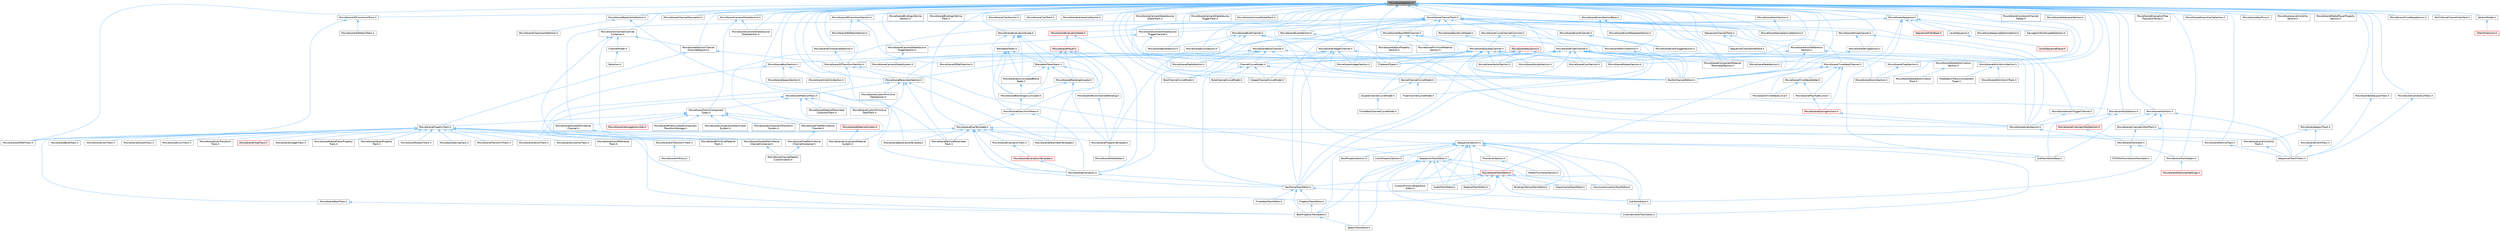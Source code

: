 digraph "MovieSceneSection.h"
{
 // INTERACTIVE_SVG=YES
 // LATEX_PDF_SIZE
  bgcolor="transparent";
  edge [fontname=Helvetica,fontsize=10,labelfontname=Helvetica,labelfontsize=10];
  node [fontname=Helvetica,fontsize=10,shape=box,height=0.2,width=0.4];
  Node1 [id="Node000001",label="MovieSceneSection.h",height=0.2,width=0.4,color="gray40", fillcolor="grey60", style="filled", fontcolor="black",tooltip=" "];
  Node1 -> Node2 [id="edge1_Node000001_Node000002",dir="back",color="steelblue1",style="solid",tooltip=" "];
  Node2 [id="Node000002",label="BezierChannelCurveModel.h",height=0.2,width=0.4,color="grey40", fillcolor="white", style="filled",URL="$d3/d63/BezierChannelCurveModel_8h.html",tooltip=" "];
  Node2 -> Node3 [id="edge2_Node000002_Node000003",dir="back",color="steelblue1",style="solid",tooltip=" "];
  Node3 [id="Node000003",label="DoubleChannelCurveModel.h",height=0.2,width=0.4,color="grey40", fillcolor="white", style="filled",URL="$d1/d5b/DoubleChannelCurveModel_8h.html",tooltip=" "];
  Node3 -> Node4 [id="edge3_Node000003_Node000004",dir="back",color="steelblue1",style="solid",tooltip=" "];
  Node4 [id="Node000004",label="TimeWarpChannelCurveModel.h",height=0.2,width=0.4,color="grey40", fillcolor="white", style="filled",URL="$d6/d46/TimeWarpChannelCurveModel_8h.html",tooltip=" "];
  Node2 -> Node5 [id="edge4_Node000002_Node000005",dir="back",color="steelblue1",style="solid",tooltip=" "];
  Node5 [id="Node000005",label="FloatChannelCurveModel.h",height=0.2,width=0.4,color="grey40", fillcolor="white", style="filled",URL="$d0/d27/FloatChannelCurveModel_8h.html",tooltip=" "];
  Node1 -> Node6 [id="edge5_Node000001_Node000006",dir="back",color="steelblue1",style="solid",tooltip=" "];
  Node6 [id="Node000006",label="BoolChannelCurveModel.h",height=0.2,width=0.4,color="grey40", fillcolor="white", style="filled",URL="$d0/d51/BoolChannelCurveModel_8h.html",tooltip=" "];
  Node1 -> Node7 [id="edge6_Node000001_Node000007",dir="back",color="steelblue1",style="solid",tooltip=" "];
  Node7 [id="Node000007",label="ChannelCurveModel.h",height=0.2,width=0.4,color="grey40", fillcolor="white", style="filled",URL="$de/dfa/ChannelCurveModel_8h.html",tooltip=" "];
  Node7 -> Node2 [id="edge7_Node000007_Node000002",dir="back",color="steelblue1",style="solid",tooltip=" "];
  Node7 -> Node6 [id="edge8_Node000007_Node000006",dir="back",color="steelblue1",style="solid",tooltip=" "];
  Node7 -> Node8 [id="edge9_Node000007_Node000008",dir="back",color="steelblue1",style="solid",tooltip=" "];
  Node8 [id="Node000008",label="ByteChannelCurveModel.h",height=0.2,width=0.4,color="grey40", fillcolor="white", style="filled",URL="$d8/d3d/ByteChannelCurveModel_8h.html",tooltip=" "];
  Node7 -> Node9 [id="edge10_Node000007_Node000009",dir="back",color="steelblue1",style="solid",tooltip=" "];
  Node9 [id="Node000009",label="IntegerChannelCurveModel.h",height=0.2,width=0.4,color="grey40", fillcolor="white", style="filled",URL="$df/d26/IntegerChannelCurveModel_8h.html",tooltip=" "];
  Node1 -> Node10 [id="edge11_Node000001_Node000010",dir="back",color="steelblue1",style="solid",tooltip=" "];
  Node10 [id="Node000010",label="IMovieSceneChannelDecoration.h",height=0.2,width=0.4,color="grey40", fillcolor="white", style="filled",URL="$db/d19/IMovieSceneChannelDecoration_8h.html",tooltip=" "];
  Node1 -> Node11 [id="edge12_Node000001_Node000011",dir="back",color="steelblue1",style="solid",tooltip=" "];
  Node11 [id="Node000011",label="ISequencerSection.h",height=0.2,width=0.4,color="grey40", fillcolor="white", style="filled",URL="$d7/d4b/ISequencerSection_8h.html",tooltip=" "];
  Node11 -> Node12 [id="edge13_Node000011_Node000012",dir="back",color="steelblue1",style="solid",tooltip=" "];
  Node12 [id="Node000012",label="AudioTrackEditor.h",height=0.2,width=0.4,color="grey40", fillcolor="white", style="filled",URL="$dd/d96/AudioTrackEditor_8h.html",tooltip=" "];
  Node11 -> Node13 [id="edge14_Node000011_Node000013",dir="back",color="steelblue1",style="solid",tooltip=" "];
  Node13 [id="Node000013",label="BindingLifetimeTrackEditor.h",height=0.2,width=0.4,color="grey40", fillcolor="white", style="filled",URL="$db/d3c/BindingLifetimeTrackEditor_8h.html",tooltip=" "];
  Node11 -> Node14 [id="edge15_Node000011_Node000014",dir="back",color="steelblue1",style="solid",tooltip=" "];
  Node14 [id="Node000014",label="BoolPropertySection.h",height=0.2,width=0.4,color="grey40", fillcolor="white", style="filled",URL="$d3/da6/BoolPropertySection_8h.html",tooltip=" "];
  Node11 -> Node15 [id="edge16_Node000011_Node000015",dir="back",color="steelblue1",style="solid",tooltip=" "];
  Node15 [id="Node000015",label="BoolPropertyTrackEditor.h",height=0.2,width=0.4,color="grey40", fillcolor="white", style="filled",URL="$db/d07/BoolPropertyTrackEditor_8h.html",tooltip=" "];
  Node15 -> Node16 [id="edge17_Node000015_Node000016",dir="back",color="steelblue1",style="solid",tooltip=" "];
  Node16 [id="Node000016",label="SpawnTrackEditor.h",height=0.2,width=0.4,color="grey40", fillcolor="white", style="filled",URL="$d5/dac/SpawnTrackEditor_8h.html",tooltip=" "];
  Node11 -> Node17 [id="edge18_Node000011_Node000017",dir="back",color="steelblue1",style="solid",tooltip=" "];
  Node17 [id="Node000017",label="ChaosCacheTrackEditor.h",height=0.2,width=0.4,color="grey40", fillcolor="white", style="filled",URL="$db/d36/ChaosCacheTrackEditor_8h.html",tooltip=" "];
  Node11 -> Node18 [id="edge19_Node000011_Node000018",dir="back",color="steelblue1",style="solid",tooltip=" "];
  Node18 [id="Node000018",label="CinematicShotTrackEditor.h",height=0.2,width=0.4,color="grey40", fillcolor="white", style="filled",URL="$d3/d0c/CinematicShotTrackEditor_8h.html",tooltip=" "];
  Node11 -> Node19 [id="edge20_Node000011_Node000019",dir="back",color="steelblue1",style="solid",tooltip=" "];
  Node19 [id="Node000019",label="ColorPropertySection.h",height=0.2,width=0.4,color="grey40", fillcolor="white", style="filled",URL="$d9/d2f/ColorPropertySection_8h.html",tooltip=" "];
  Node11 -> Node20 [id="edge21_Node000011_Node000020",dir="back",color="steelblue1",style="solid",tooltip=" "];
  Node20 [id="Node000020",label="CommonAnimationTrackEditor.h",height=0.2,width=0.4,color="grey40", fillcolor="white", style="filled",URL="$d9/d6e/CommonAnimationTrackEditor_8h.html",tooltip=" "];
  Node11 -> Node21 [id="edge22_Node000011_Node000021",dir="back",color="steelblue1",style="solid",tooltip=" "];
  Node21 [id="Node000021",label="CustomPrimitiveDataTrack\lEditor.h",height=0.2,width=0.4,color="grey40", fillcolor="white", style="filled",URL="$dc/d8f/CustomPrimitiveDataTrackEditor_8h.html",tooltip=" "];
  Node11 -> Node22 [id="edge23_Node000011_Node000022",dir="back",color="steelblue1",style="solid",tooltip=" "];
  Node22 [id="Node000022",label="ISequencerTrackEditor.h",height=0.2,width=0.4,color="grey40", fillcolor="white", style="filled",URL="$df/dca/ISequencerTrackEditor_8h.html",tooltip=" "];
  Node22 -> Node12 [id="edge24_Node000022_Node000012",dir="back",color="steelblue1",style="solid",tooltip=" "];
  Node22 -> Node15 [id="edge25_Node000022_Node000015",dir="back",color="steelblue1",style="solid",tooltip=" "];
  Node22 -> Node18 [id="edge26_Node000022_Node000018",dir="back",color="steelblue1",style="solid",tooltip=" "];
  Node22 -> Node21 [id="edge27_Node000022_Node000021",dir="back",color="steelblue1",style="solid",tooltip=" "];
  Node22 -> Node23 [id="edge28_Node000022_Node000023",dir="back",color="steelblue1",style="solid",tooltip=" "];
  Node23 [id="Node000023",label="MaterialTrackEditor.h",height=0.2,width=0.4,color="grey40", fillcolor="white", style="filled",URL="$d1/d9f/MaterialTrackEditor_8h.html",tooltip=" "];
  Node22 -> Node24 [id="edge29_Node000022_Node000024",dir="back",color="steelblue1",style="solid",tooltip=" "];
  Node24 [id="Node000024",label="MovieSceneTrackEditor.h",height=0.2,width=0.4,color="red", fillcolor="#FFF0F0", style="filled",URL="$db/d6c/MovieSceneTrackEditor_8h.html",tooltip=" "];
  Node24 -> Node12 [id="edge30_Node000024_Node000012",dir="back",color="steelblue1",style="solid",tooltip=" "];
  Node24 -> Node13 [id="edge31_Node000024_Node000013",dir="back",color="steelblue1",style="solid",tooltip=" "];
  Node24 -> Node17 [id="edge32_Node000024_Node000017",dir="back",color="steelblue1",style="solid",tooltip=" "];
  Node24 -> Node20 [id="edge33_Node000024_Node000020",dir="back",color="steelblue1",style="solid",tooltip=" "];
  Node24 -> Node21 [id="edge34_Node000024_Node000021",dir="back",color="steelblue1",style="solid",tooltip=" "];
  Node24 -> Node25 [id="edge35_Node000024_Node000025",dir="back",color="steelblue1",style="solid",tooltip=" "];
  Node25 [id="Node000025",label="KeyframeTrackEditor.h",height=0.2,width=0.4,color="grey40", fillcolor="white", style="filled",URL="$dd/d47/KeyframeTrackEditor_8h.html",tooltip=" "];
  Node25 -> Node15 [id="edge36_Node000025_Node000015",dir="back",color="steelblue1",style="solid",tooltip=" "];
  Node25 -> Node26 [id="edge37_Node000025_Node000026",dir="back",color="steelblue1",style="solid",tooltip=" "];
  Node26 [id="Node000026",label="PropertyTrackEditor.h",height=0.2,width=0.4,color="grey40", fillcolor="white", style="filled",URL="$da/d9a/PropertyTrackEditor_8h.html",tooltip=" "];
  Node26 -> Node15 [id="edge38_Node000026_Node000015",dir="back",color="steelblue1",style="solid",tooltip=" "];
  Node25 -> Node27 [id="edge39_Node000025_Node000027",dir="back",color="steelblue1",style="solid",tooltip=" "];
  Node27 [id="Node000027",label="SubTrackEditor.h",height=0.2,width=0.4,color="grey40", fillcolor="white", style="filled",URL="$d8/d5b/SubTrackEditor_8h.html",tooltip=" "];
  Node27 -> Node18 [id="edge40_Node000027_Node000018",dir="back",color="steelblue1",style="solid",tooltip=" "];
  Node25 -> Node28 [id="edge41_Node000025_Node000028",dir="back",color="steelblue1",style="solid",tooltip=" "];
  Node28 [id="Node000028",label="TimeWarpTrackEditor.h",height=0.2,width=0.4,color="grey40", fillcolor="white", style="filled",URL="$dc/d2e/TimeWarpTrackEditor_8h.html",tooltip=" "];
  Node24 -> Node23 [id="edge42_Node000024_Node000023",dir="back",color="steelblue1",style="solid",tooltip=" "];
  Node24 -> Node26 [id="edge43_Node000024_Node000026",dir="back",color="steelblue1",style="solid",tooltip=" "];
  Node24 -> Node27 [id="edge44_Node000024_Node000027",dir="back",color="steelblue1",style="solid",tooltip=" "];
  Node22 -> Node16 [id="edge45_Node000022_Node000016",dir="back",color="steelblue1",style="solid",tooltip=" "];
  Node22 -> Node27 [id="edge46_Node000022_Node000027",dir="back",color="steelblue1",style="solid",tooltip=" "];
  Node11 -> Node23 [id="edge47_Node000011_Node000023",dir="back",color="steelblue1",style="solid",tooltip=" "];
  Node11 -> Node16 [id="edge48_Node000011_Node000016",dir="back",color="steelblue1",style="solid",tooltip=" "];
  Node11 -> Node27 [id="edge49_Node000011_Node000027",dir="back",color="steelblue1",style="solid",tooltip=" "];
  Node11 -> Node46 [id="edge50_Node000011_Node000046",dir="back",color="steelblue1",style="solid",tooltip=" "];
  Node46 [id="Node000046",label="SubTrackEditorBase.h",height=0.2,width=0.4,color="grey40", fillcolor="white", style="filled",URL="$db/d33/SubTrackEditorBase_8h.html",tooltip=" "];
  Node11 -> Node47 [id="edge51_Node000011_Node000047",dir="back",color="steelblue1",style="solid",tooltip=" "];
  Node47 [id="Node000047",label="ThumbnailSection.h",height=0.2,width=0.4,color="grey40", fillcolor="white", style="filled",URL="$de/daf/ThumbnailSection_8h.html",tooltip=" "];
  Node47 -> Node48 [id="edge52_Node000047_Node000048",dir="back",color="steelblue1",style="solid",tooltip=" "];
  Node48 [id="Node000048",label="MediaThumbnailSection.h",height=0.2,width=0.4,color="grey40", fillcolor="white", style="filled",URL="$d8/dfe/MediaThumbnailSection_8h.html",tooltip=" "];
  Node1 -> Node9 [id="edge53_Node000001_Node000009",dir="back",color="steelblue1",style="solid",tooltip=" "];
  Node1 -> Node49 [id="edge54_Node000001_Node000049",dir="back",color="steelblue1",style="solid",tooltip=" "];
  Node49 [id="Node000049",label="MovieScene3DConstraintSection.h",height=0.2,width=0.4,color="grey40", fillcolor="white", style="filled",URL="$d1/d82/MovieScene3DConstraintSection_8h.html",tooltip=" "];
  Node49 -> Node50 [id="edge55_Node000049_Node000050",dir="back",color="steelblue1",style="solid",tooltip=" "];
  Node50 [id="Node000050",label="MovieScene3DAttachSection.h",height=0.2,width=0.4,color="grey40", fillcolor="white", style="filled",URL="$d4/db3/MovieScene3DAttachSection_8h.html",tooltip=" "];
  Node49 -> Node51 [id="edge56_Node000049_Node000051",dir="back",color="steelblue1",style="solid",tooltip=" "];
  Node51 [id="Node000051",label="MovieScene3DPathSection.h",height=0.2,width=0.4,color="grey40", fillcolor="white", style="filled",URL="$d6/dd4/MovieScene3DPathSection_8h.html",tooltip=" "];
  Node1 -> Node52 [id="edge57_Node000001_Node000052",dir="back",color="steelblue1",style="solid",tooltip=" "];
  Node52 [id="Node000052",label="MovieScene3DConstraintTrack.h",height=0.2,width=0.4,color="grey40", fillcolor="white", style="filled",URL="$d7/d73/MovieScene3DConstraintTrack_8h.html",tooltip=" "];
  Node52 -> Node53 [id="edge58_Node000052_Node000053",dir="back",color="steelblue1",style="solid",tooltip=" "];
  Node53 [id="Node000053",label="MovieScene3DAttachTrack.h",height=0.2,width=0.4,color="grey40", fillcolor="white", style="filled",URL="$d2/d53/MovieScene3DAttachTrack_8h.html",tooltip=" "];
  Node52 -> Node54 [id="edge59_Node000052_Node000054",dir="back",color="steelblue1",style="solid",tooltip=" "];
  Node54 [id="Node000054",label="MovieScene3DPathTrack.h",height=0.2,width=0.4,color="grey40", fillcolor="white", style="filled",URL="$d3/d57/MovieScene3DPathTrack_8h.html",tooltip=" "];
  Node1 -> Node54 [id="edge60_Node000001_Node000054",dir="back",color="steelblue1",style="solid",tooltip=" "];
  Node1 -> Node55 [id="edge61_Node000001_Node000055",dir="back",color="steelblue1",style="solid",tooltip=" "];
  Node55 [id="Node000055",label="MovieScene3DTransformSection.h",height=0.2,width=0.4,color="grey40", fillcolor="white", style="filled",URL="$de/dab/MovieScene3DTransformSection_8h.html",tooltip=" "];
  Node55 -> Node22 [id="edge62_Node000055_Node000022",dir="back",color="steelblue1",style="solid",tooltip=" "];
  Node55 -> Node56 [id="edge63_Node000055_Node000056",dir="back",color="steelblue1",style="solid",tooltip=" "];
  Node56 [id="Node000056",label="MovieScene3DTransformTrack.h",height=0.2,width=0.4,color="grey40", fillcolor="white", style="filled",URL="$d9/d06/MovieScene3DTransformTrack_8h.html",tooltip=" "];
  Node56 -> Node57 [id="edge64_Node000056_Node000057",dir="back",color="steelblue1",style="solid",tooltip=" "];
  Node57 [id="Node000057",label="MovieSceneHitProxy.h",height=0.2,width=0.4,color="grey40", fillcolor="white", style="filled",URL="$d0/d01/MovieSceneHitProxy_8h.html",tooltip=" "];
  Node55 -> Node58 [id="edge65_Node000055_Node000058",dir="back",color="steelblue1",style="solid",tooltip=" "];
  Node58 [id="Node000058",label="MovieSceneParameterSection.h",height=0.2,width=0.4,color="grey40", fillcolor="white", style="filled",URL="$de/d65/MovieSceneParameterSection_8h.html",tooltip=" "];
  Node58 -> Node59 [id="edge66_Node000058_Node000059",dir="back",color="steelblue1",style="solid",tooltip=" "];
  Node59 [id="Node000059",label="MovieSceneCustomPrimitive\lDataSection.h",height=0.2,width=0.4,color="grey40", fillcolor="white", style="filled",URL="$d2/d78/MovieSceneCustomPrimitiveDataSection_8h.html",tooltip=" "];
  Node58 -> Node60 [id="edge67_Node000058_Node000060",dir="back",color="steelblue1",style="solid",tooltip=" "];
  Node60 [id="Node000060",label="MovieSceneCustomPrimitive\lDataTrack.h",height=0.2,width=0.4,color="grey40", fillcolor="white", style="filled",URL="$db/d39/MovieSceneCustomPrimitiveDataTrack_8h.html",tooltip=" "];
  Node58 -> Node61 [id="edge68_Node000058_Node000061",dir="back",color="steelblue1",style="solid",tooltip=" "];
  Node61 [id="Node000061",label="MovieSceneMaterialTrack.h",height=0.2,width=0.4,color="grey40", fillcolor="white", style="filled",URL="$d8/d92/MovieSceneMaterialTrack_8h.html",tooltip=" "];
  Node61 -> Node62 [id="edge69_Node000061_Node000062",dir="back",color="steelblue1",style="solid",tooltip=" "];
  Node62 [id="Node000062",label="MovieSceneComponentMaterial\lSystem.h",height=0.2,width=0.4,color="grey40", fillcolor="white", style="filled",URL="$d7/d7c/MovieSceneComponentMaterialSystem_8h.html",tooltip=" "];
  Node61 -> Node60 [id="edge70_Node000061_Node000060",dir="back",color="steelblue1",style="solid",tooltip=" "];
  Node61 -> Node63 [id="edge71_Node000061_Node000063",dir="back",color="steelblue1",style="solid",tooltip=" "];
  Node63 [id="Node000063",label="MovieSceneMaterialParameter\lCollectionTrack.h",height=0.2,width=0.4,color="grey40", fillcolor="white", style="filled",URL="$d7/dc8/MovieSceneMaterialParameterCollectionTrack_8h.html",tooltip=" "];
  Node61 -> Node64 [id="edge72_Node000061_Node000064",dir="back",color="steelblue1",style="solid",tooltip=" "];
  Node64 [id="Node000064",label="MovieScenePrimitiveMaterial\lTrack.h",height=0.2,width=0.4,color="grey40", fillcolor="white", style="filled",URL="$dc/dc4/MovieScenePrimitiveMaterialTrack_8h.html",tooltip=" "];
  Node61 -> Node65 [id="edge73_Node000061_Node000065",dir="back",color="steelblue1",style="solid",tooltip=" "];
  Node65 [id="Node000065",label="MovieSceneTracksComponent\lTypes.h",height=0.2,width=0.4,color="grey40", fillcolor="white", style="filled",URL="$d5/d6a/MovieSceneTracksComponentTypes_8h.html",tooltip=" "];
  Node65 -> Node66 [id="edge74_Node000065_Node000066",dir="back",color="steelblue1",style="solid",tooltip=" "];
  Node66 [id="Node000066",label="MovieSceneComponentAttachment\lSystem.h",height=0.2,width=0.4,color="grey40", fillcolor="white", style="filled",URL="$d9/db3/MovieSceneComponentAttachmentSystem_8h.html",tooltip=" "];
  Node65 -> Node67 [id="edge75_Node000065_Node000067",dir="back",color="steelblue1",style="solid",tooltip=" "];
  Node67 [id="Node000067",label="MovieSceneComponentTransform\lSystem.h",height=0.2,width=0.4,color="grey40", fillcolor="white", style="filled",URL="$d1/d3e/MovieSceneComponentTransformSystem_8h.html",tooltip=" "];
  Node65 -> Node68 [id="edge76_Node000065_Node000068",dir="back",color="steelblue1",style="solid",tooltip=" "];
  Node68 [id="Node000068",label="MovieSceneDoublePerlinNoise\lChannel.h",height=0.2,width=0.4,color="grey40", fillcolor="white", style="filled",URL="$d9/d50/MovieSceneDoublePerlinNoiseChannel_8h.html",tooltip=" "];
  Node68 -> Node69 [id="edge77_Node000068_Node000069",dir="back",color="steelblue1",style="solid",tooltip=" "];
  Node69 [id="Node000069",label="MovieSceneDoublePerlinNoise\lChannelContainer.h",height=0.2,width=0.4,color="grey40", fillcolor="white", style="filled",URL="$de/dae/MovieSceneDoublePerlinNoiseChannelContainer_8h.html",tooltip=" "];
  Node69 -> Node70 [id="edge78_Node000069_Node000070",dir="back",color="steelblue1",style="solid",tooltip=" "];
  Node70 [id="Node000070",label="PerlinNoiseChannelDetails\lCustomization.h",height=0.2,width=0.4,color="grey40", fillcolor="white", style="filled",URL="$d6/df3/PerlinNoiseChannelDetailsCustomization_8h.html",tooltip=" "];
  Node65 -> Node71 [id="edge79_Node000065_Node000071",dir="back",color="steelblue1",style="solid",tooltip=" "];
  Node71 [id="Node000071",label="MovieSceneFloatPerlinNoise\lChannel.h",height=0.2,width=0.4,color="grey40", fillcolor="white", style="filled",URL="$d2/d9d/MovieSceneFloatPerlinNoiseChannel_8h.html",tooltip=" "];
  Node71 -> Node72 [id="edge80_Node000071_Node000072",dir="back",color="steelblue1",style="solid",tooltip=" "];
  Node72 [id="Node000072",label="MovieSceneFloatPerlinNoise\lChannelContainer.h",height=0.2,width=0.4,color="grey40", fillcolor="white", style="filled",URL="$d6/dcb/MovieSceneFloatPerlinNoiseChannelContainer_8h.html",tooltip=" "];
  Node72 -> Node70 [id="edge81_Node000072_Node000070",dir="back",color="steelblue1",style="solid",tooltip=" "];
  Node65 -> Node73 [id="edge82_Node000065_Node000073",dir="back",color="steelblue1",style="solid",tooltip=" "];
  Node73 [id="Node000073",label="MovieSceneInterrogationLinker.h",height=0.2,width=0.4,color="red", fillcolor="#FFF0F0", style="filled",URL="$d9/d6a/MovieSceneInterrogationLinker_8h.html",tooltip=" "];
  Node65 -> Node78 [id="edge83_Node000065_Node000078",dir="back",color="steelblue1",style="solid",tooltip=" "];
  Node78 [id="Node000078",label="MovieSceneMaterialSystem.h",height=0.2,width=0.4,color="red", fillcolor="#FFF0F0", style="filled",URL="$d2/d2f/MovieSceneMaterialSystem_8h.html",tooltip=" "];
  Node78 -> Node62 [id="edge84_Node000078_Node000062",dir="back",color="steelblue1",style="solid",tooltip=" "];
  Node65 -> Node80 [id="edge85_Node000065_Node000080",dir="back",color="steelblue1",style="solid",tooltip=" "];
  Node80 [id="Node000080",label="MovieScenePreAnimatedComponent\lTransformStorage.h",height=0.2,width=0.4,color="grey40", fillcolor="white", style="filled",URL="$d9/d84/MovieScenePreAnimatedComponentTransformStorage_8h.html",tooltip=" "];
  Node65 -> Node81 [id="edge86_Node000065_Node000081",dir="back",color="steelblue1",style="solid",tooltip=" "];
  Node81 [id="Node000081",label="MovieScenePropertyTrack.h",height=0.2,width=0.4,color="grey40", fillcolor="white", style="filled",URL="$da/d0c/MovieScenePropertyTrack_8h.html",tooltip=" "];
  Node81 -> Node56 [id="edge87_Node000081_Node000056",dir="back",color="steelblue1",style="solid",tooltip=" "];
  Node81 -> Node82 [id="edge88_Node000081_Node000082",dir="back",color="steelblue1",style="solid",tooltip=" "];
  Node82 [id="Node000082",label="MovieSceneActorReference\lTrack.h",height=0.2,width=0.4,color="grey40", fillcolor="white", style="filled",URL="$d9/d9b/MovieSceneActorReferenceTrack_8h.html",tooltip=" "];
  Node81 -> Node83 [id="edge89_Node000081_Node000083",dir="back",color="steelblue1",style="solid",tooltip=" "];
  Node83 [id="Node000083",label="MovieSceneBoolTrack.h",height=0.2,width=0.4,color="grey40", fillcolor="white", style="filled",URL="$d7/ddf/MovieSceneBoolTrack_8h.html",tooltip=" "];
  Node83 -> Node15 [id="edge90_Node000083_Node000015",dir="back",color="steelblue1",style="solid",tooltip=" "];
  Node81 -> Node84 [id="edge91_Node000081_Node000084",dir="back",color="steelblue1",style="solid",tooltip=" "];
  Node84 [id="Node000084",label="MovieSceneByteTrack.h",height=0.2,width=0.4,color="grey40", fillcolor="white", style="filled",URL="$dc/d79/MovieSceneByteTrack_8h.html",tooltip=" "];
  Node81 -> Node85 [id="edge92_Node000081_Node000085",dir="back",color="steelblue1",style="solid",tooltip=" "];
  Node85 [id="Node000085",label="MovieSceneColorTrack.h",height=0.2,width=0.4,color="grey40", fillcolor="white", style="filled",URL="$d8/df9/MovieSceneColorTrack_8h.html",tooltip=" "];
  Node81 -> Node86 [id="edge93_Node000081_Node000086",dir="back",color="steelblue1",style="solid",tooltip=" "];
  Node86 [id="Node000086",label="MovieSceneDoubleTrack.h",height=0.2,width=0.4,color="grey40", fillcolor="white", style="filled",URL="$de/d31/MovieSceneDoubleTrack_8h.html",tooltip=" "];
  Node81 -> Node87 [id="edge94_Node000081_Node000087",dir="back",color="steelblue1",style="solid",tooltip=" "];
  Node87 [id="Node000087",label="MovieSceneEnumTrack.h",height=0.2,width=0.4,color="grey40", fillcolor="white", style="filled",URL="$d6/d95/MovieSceneEnumTrack_8h.html",tooltip=" "];
  Node81 -> Node88 [id="edge95_Node000081_Node000088",dir="back",color="steelblue1",style="solid",tooltip=" "];
  Node88 [id="Node000088",label="MovieSceneEulerTransform\lTrack.h",height=0.2,width=0.4,color="grey40", fillcolor="white", style="filled",URL="$d7/d3a/MovieSceneEulerTransformTrack_8h.html",tooltip=" "];
  Node81 -> Node89 [id="edge96_Node000081_Node000089",dir="back",color="steelblue1",style="solid",tooltip=" "];
  Node89 [id="Node000089",label="MovieSceneFloatTrack.h",height=0.2,width=0.4,color="red", fillcolor="#FFF0F0", style="filled",URL="$dc/d88/MovieSceneFloatTrack_8h.html",tooltip=" "];
  Node81 -> Node92 [id="edge97_Node000081_Node000092",dir="back",color="steelblue1",style="solid",tooltip=" "];
  Node92 [id="Node000092",label="MovieSceneIntegerTrack.h",height=0.2,width=0.4,color="grey40", fillcolor="white", style="filled",URL="$d9/d1a/MovieSceneIntegerTrack_8h.html",tooltip=" "];
  Node81 -> Node93 [id="edge98_Node000081_Node000093",dir="back",color="steelblue1",style="solid",tooltip=" "];
  Node93 [id="Node000093",label="MovieSceneLevelVisibility\lTrack.h",height=0.2,width=0.4,color="grey40", fillcolor="white", style="filled",URL="$d8/dae/MovieSceneLevelVisibilityTrack_8h.html",tooltip=" "];
  Node93 -> Node45 [id="edge99_Node000093_Node000045",dir="back",color="steelblue1",style="solid",tooltip=" "];
  Node45 [id="Node000045",label="SequencerTrackFilters.h",height=0.2,width=0.4,color="grey40", fillcolor="white", style="filled",URL="$df/d72/SequencerTrackFilters_8h.html",tooltip=" "];
  Node81 -> Node94 [id="edge100_Node000081_Node000094",dir="back",color="steelblue1",style="solid",tooltip=" "];
  Node94 [id="Node000094",label="MovieSceneMediaPlayerProperty\lTrack.h",height=0.2,width=0.4,color="grey40", fillcolor="white", style="filled",URL="$d4/da1/MovieSceneMediaPlayerPropertyTrack_8h.html",tooltip=" "];
  Node81 -> Node95 [id="edge101_Node000081_Node000095",dir="back",color="steelblue1",style="solid",tooltip=" "];
  Node95 [id="Node000095",label="MovieSceneObjectProperty\lTrack.h",height=0.2,width=0.4,color="grey40", fillcolor="white", style="filled",URL="$dc/da9/MovieSceneObjectPropertyTrack_8h.html",tooltip=" "];
  Node81 -> Node64 [id="edge102_Node000081_Node000064",dir="back",color="steelblue1",style="solid",tooltip=" "];
  Node81 -> Node96 [id="edge103_Node000081_Node000096",dir="back",color="steelblue1",style="solid",tooltip=" "];
  Node96 [id="Node000096",label="MovieSceneRotatorTrack.h",height=0.2,width=0.4,color="grey40", fillcolor="white", style="filled",URL="$d3/d8f/MovieSceneRotatorTrack_8h.html",tooltip=" "];
  Node81 -> Node97 [id="edge104_Node000081_Node000097",dir="back",color="steelblue1",style="solid",tooltip=" "];
  Node97 [id="Node000097",label="MovieSceneStringTrack.h",height=0.2,width=0.4,color="grey40", fillcolor="white", style="filled",URL="$dd/d54/MovieSceneStringTrack_8h.html",tooltip=" "];
  Node81 -> Node98 [id="edge105_Node000081_Node000098",dir="back",color="steelblue1",style="solid",tooltip=" "];
  Node98 [id="Node000098",label="MovieSceneTransformTrack.h",height=0.2,width=0.4,color="grey40", fillcolor="white", style="filled",URL="$df/d57/MovieSceneTransformTrack_8h.html",tooltip=" "];
  Node81 -> Node99 [id="edge106_Node000081_Node000099",dir="back",color="steelblue1",style="solid",tooltip=" "];
  Node99 [id="Node000099",label="MovieSceneVectorTrack.h",height=0.2,width=0.4,color="grey40", fillcolor="white", style="filled",URL="$d8/d5e/MovieSceneVectorTrack_8h.html",tooltip=" "];
  Node81 -> Node100 [id="edge107_Node000081_Node000100",dir="back",color="steelblue1",style="solid",tooltip=" "];
  Node100 [id="Node000100",label="MovieSceneVisibilityTrack.h",height=0.2,width=0.4,color="grey40", fillcolor="white", style="filled",URL="$dd/d5e/MovieSceneVisibilityTrack_8h.html",tooltip=" "];
  Node81 -> Node26 [id="edge108_Node000081_Node000026",dir="back",color="steelblue1",style="solid",tooltip=" "];
  Node58 -> Node101 [id="edge109_Node000058_Node000101",dir="back",color="steelblue1",style="solid",tooltip=" "];
  Node101 [id="Node000101",label="MovieSceneParameterTemplate.h",height=0.2,width=0.4,color="grey40", fillcolor="white", style="filled",URL="$d9/df3/MovieSceneParameterTemplate_8h.html",tooltip=" "];
  Node58 -> Node102 [id="edge110_Node000058_Node000102",dir="back",color="steelblue1",style="solid",tooltip=" "];
  Node102 [id="Node000102",label="MovieSceneParticleParameter\lTrack.h",height=0.2,width=0.4,color="grey40", fillcolor="white", style="filled",URL="$d2/d09/MovieSceneParticleParameterTrack_8h.html",tooltip=" "];
  Node1 -> Node103 [id="edge111_Node000001_Node000103",dir="back",color="steelblue1",style="solid",tooltip=" "];
  Node103 [id="Node000103",label="MovieSceneActorReference\lSection.h",height=0.2,width=0.4,color="grey40", fillcolor="white", style="filled",URL="$de/d12/MovieSceneActorReferenceSection_8h.html",tooltip=" "];
  Node103 -> Node104 [id="edge112_Node000103_Node000104",dir="back",color="steelblue1",style="solid",tooltip=" "];
  Node104 [id="Node000104",label="BuiltInChannelEditors.h",height=0.2,width=0.4,color="grey40", fillcolor="white", style="filled",URL="$df/daf/BuiltInChannelEditors_8h.html",tooltip=" "];
  Node103 -> Node105 [id="edge113_Node000103_Node000105",dir="back",color="steelblue1",style="solid",tooltip=" "];
  Node105 [id="Node000105",label="ClipboardTypes.h",height=0.2,width=0.4,color="grey40", fillcolor="white", style="filled",URL="$d2/dc6/ClipboardTypes_8h.html",tooltip=" "];
  Node103 -> Node106 [id="edge114_Node000103_Node000106",dir="back",color="steelblue1",style="solid",tooltip=" "];
  Node106 [id="Node000106",label="MovieSceneAudioSection.h",height=0.2,width=0.4,color="grey40", fillcolor="white", style="filled",URL="$da/d5f/MovieSceneAudioSection_8h.html",tooltip=" "];
  Node106 -> Node107 [id="edge115_Node000106_Node000107",dir="back",color="steelblue1",style="solid",tooltip=" "];
  Node107 [id="Node000107",label="MovieSceneTranslator.h",height=0.2,width=0.4,color="grey40", fillcolor="white", style="filled",URL="$d2/d49/MovieSceneTranslator_8h.html",tooltip=" "];
  Node107 -> Node108 [id="edge116_Node000107_Node000108",dir="back",color="steelblue1",style="solid",tooltip=" "];
  Node108 [id="Node000108",label="FCPXMLMovieSceneTranslator.h",height=0.2,width=0.4,color="grey40", fillcolor="white", style="filled",URL="$d2/d93/FCPXMLMovieSceneTranslator_8h.html",tooltip=" "];
  Node107 -> Node109 [id="edge117_Node000107_Node000109",dir="back",color="steelblue1",style="solid",tooltip=" "];
  Node109 [id="Node000109",label="MovieSceneToolHelpers.h",height=0.2,width=0.4,color="grey40", fillcolor="white", style="filled",URL="$d4/d0e/MovieSceneToolHelpers_8h.html",tooltip=" "];
  Node109 -> Node110 [id="edge118_Node000109_Node000110",dir="back",color="steelblue1",style="solid",tooltip=" "];
  Node110 [id="Node000110",label="MovieSceneToolsUserSettings.h",height=0.2,width=0.4,color="red", fillcolor="#FFF0F0", style="filled",URL="$d5/dab/MovieSceneToolsUserSettings_8h.html",tooltip=" "];
  Node1 -> Node106 [id="edge119_Node000001_Node000106",dir="back",color="steelblue1",style="solid",tooltip=" "];
  Node1 -> Node112 [id="edge120_Node000001_Node000112",dir="back",color="steelblue1",style="solid",tooltip=" "];
  Node112 [id="Node000112",label="MovieSceneBaseCacheSection.h",height=0.2,width=0.4,color="grey40", fillcolor="white", style="filled",URL="$de/d40/MovieSceneBaseCacheSection_8h.html",tooltip=" "];
  Node112 -> Node113 [id="edge121_Node000112_Node000113",dir="back",color="steelblue1",style="solid",tooltip=" "];
  Node113 [id="Node000113",label="MovieSceneBaseCacheTemplate.h",height=0.2,width=0.4,color="grey40", fillcolor="white", style="filled",URL="$da/d0b/MovieSceneBaseCacheTemplate_8h.html",tooltip=" "];
  Node112 -> Node114 [id="edge122_Node000112_Node000114",dir="back",color="steelblue1",style="solid",tooltip=" "];
  Node114 [id="Node000114",label="MovieSceneChaosCacheSection.h",height=0.2,width=0.4,color="grey40", fillcolor="white", style="filled",URL="$dd/d75/MovieSceneChaosCacheSection_8h.html",tooltip=" "];
  Node1 -> Node115 [id="edge123_Node000001_Node000115",dir="back",color="steelblue1",style="solid",tooltip=" "];
  Node115 [id="Node000115",label="MovieSceneBindingLifetime\lSection.h",height=0.2,width=0.4,color="grey40", fillcolor="white", style="filled",URL="$da/d3d/MovieSceneBindingLifetimeSection_8h.html",tooltip=" "];
  Node1 -> Node116 [id="edge124_Node000001_Node000116",dir="back",color="steelblue1",style="solid",tooltip=" "];
  Node116 [id="Node000116",label="MovieSceneBindingLifetime\lTrack.h",height=0.2,width=0.4,color="grey40", fillcolor="white", style="filled",URL="$d8/d77/MovieSceneBindingLifetimeTrack_8h.html",tooltip=" "];
  Node1 -> Node117 [id="edge125_Node000001_Node000117",dir="back",color="steelblue1",style="solid",tooltip=" "];
  Node117 [id="Node000117",label="MovieSceneBoolSection.h",height=0.2,width=0.4,color="grey40", fillcolor="white", style="filled",URL="$dd/d49/MovieSceneBoolSection_8h.html",tooltip=" "];
  Node117 -> Node15 [id="edge126_Node000117_Node000015",dir="back",color="steelblue1",style="solid",tooltip=" "];
  Node117 -> Node118 [id="edge127_Node000117_Node000118",dir="back",color="steelblue1",style="solid",tooltip=" "];
  Node118 [id="Node000118",label="MovieSceneSpawnSection.h",height=0.2,width=0.4,color="grey40", fillcolor="white", style="filled",URL="$df/d38/MovieSceneSpawnSection_8h.html",tooltip=" "];
  Node117 -> Node119 [id="edge128_Node000117_Node000119",dir="back",color="steelblue1",style="solid",tooltip=" "];
  Node119 [id="Node000119",label="MovieSceneVisibilitySection.h",height=0.2,width=0.4,color="grey40", fillcolor="white", style="filled",URL="$d2/dfe/MovieSceneVisibilitySection_8h.html",tooltip=" "];
  Node1 -> Node120 [id="edge129_Node000001_Node000120",dir="back",color="steelblue1",style="solid",tooltip=" "];
  Node120 [id="Node000120",label="MovieSceneByteSection.h",height=0.2,width=0.4,color="grey40", fillcolor="white", style="filled",URL="$da/dd4/MovieSceneByteSection_8h.html",tooltip=" "];
  Node1 -> Node121 [id="edge130_Node000001_Node000121",dir="back",color="steelblue1",style="solid",tooltip=" "];
  Node121 [id="Node000121",label="MovieSceneCVarSection.h",height=0.2,width=0.4,color="grey40", fillcolor="white", style="filled",URL="$da/de6/MovieSceneCVarSection_8h.html",tooltip=" "];
  Node1 -> Node122 [id="edge131_Node000001_Node000122",dir="back",color="steelblue1",style="solid",tooltip=" "];
  Node122 [id="Node000122",label="MovieSceneCVarTrack.h",height=0.2,width=0.4,color="grey40", fillcolor="white", style="filled",URL="$d7/ddc/MovieSceneCVarTrack_8h.html",tooltip=" "];
  Node1 -> Node123 [id="edge132_Node000001_Node000123",dir="back",color="steelblue1",style="solid",tooltip=" "];
  Node123 [id="Node000123",label="MovieSceneCameraCutSection.h",height=0.2,width=0.4,color="grey40", fillcolor="white", style="filled",URL="$d8/d5f/MovieSceneCameraCutSection_8h.html",tooltip=" "];
  Node1 -> Node124 [id="edge133_Node000001_Node000124",dir="back",color="steelblue1",style="solid",tooltip=" "];
  Node124 [id="Node000124",label="MovieSceneCameraCutTrack.h",height=0.2,width=0.4,color="grey40", fillcolor="white", style="filled",URL="$d8/dbd/MovieSceneCameraCutTrack_8h.html",tooltip=" "];
  Node124 -> Node45 [id="edge134_Node000124_Node000045",dir="back",color="steelblue1",style="solid",tooltip=" "];
  Node1 -> Node125 [id="edge135_Node000001_Node000125",dir="back",color="steelblue1",style="solid",tooltip=" "];
  Node125 [id="Node000125",label="MovieSceneCameraShakeSection.h",height=0.2,width=0.4,color="grey40", fillcolor="white", style="filled",URL="$df/d10/MovieSceneCameraShakeSection_8h.html",tooltip=" "];
  Node125 -> Node126 [id="edge136_Node000125_Node000126",dir="back",color="steelblue1",style="solid",tooltip=" "];
  Node126 [id="Node000126",label="MovieSceneCameraShakeSource\lShakeSection.h",height=0.2,width=0.4,color="grey40", fillcolor="white", style="filled",URL="$d1/d24/MovieSceneCameraShakeSourceShakeSection_8h.html",tooltip=" "];
  Node125 -> Node65 [id="edge137_Node000125_Node000065",dir="back",color="steelblue1",style="solid",tooltip=" "];
  Node1 -> Node126 [id="edge138_Node000001_Node000126",dir="back",color="steelblue1",style="solid",tooltip=" "];
  Node1 -> Node127 [id="edge139_Node000001_Node000127",dir="back",color="steelblue1",style="solid",tooltip=" "];
  Node127 [id="Node000127",label="MovieSceneCameraShakeSource\lShakeTrack.h",height=0.2,width=0.4,color="grey40", fillcolor="white", style="filled",URL="$da/d54/MovieSceneCameraShakeSourceShakeTrack_8h.html",tooltip=" "];
  Node1 -> Node128 [id="edge140_Node000001_Node000128",dir="back",color="steelblue1",style="solid",tooltip=" "];
  Node128 [id="Node000128",label="MovieSceneCameraShakeSource\lTriggerSection.h",height=0.2,width=0.4,color="grey40", fillcolor="white", style="filled",URL="$d3/d5f/MovieSceneCameraShakeSourceTriggerSection_8h.html",tooltip=" "];
  Node128 -> Node129 [id="edge141_Node000128_Node000129",dir="back",color="steelblue1",style="solid",tooltip=" "];
  Node129 [id="Node000129",label="MovieSceneCameraShakeSystem.h",height=0.2,width=0.4,color="grey40", fillcolor="white", style="filled",URL="$d2/dcc/MovieSceneCameraShakeSystem_8h.html",tooltip=" "];
  Node1 -> Node130 [id="edge142_Node000001_Node000130",dir="back",color="steelblue1",style="solid",tooltip=" "];
  Node130 [id="Node000130",label="MovieSceneCameraShakeSource\lTriggerTrack.h",height=0.2,width=0.4,color="grey40", fillcolor="white", style="filled",URL="$d6/d3d/MovieSceneCameraShakeSourceTriggerTrack_8h.html",tooltip=" "];
  Node1 -> Node131 [id="edge143_Node000001_Node000131",dir="back",color="steelblue1",style="solid",tooltip=" "];
  Node131 [id="Node000131",label="MovieSceneCameraShakeTrack.h",height=0.2,width=0.4,color="grey40", fillcolor="white", style="filled",URL="$d8/d91/MovieSceneCameraShakeTrack_8h.html",tooltip=" "];
  Node1 -> Node132 [id="edge144_Node000001_Node000132",dir="back",color="steelblue1",style="solid",tooltip=" "];
  Node132 [id="Node000132",label="MovieSceneChannelOverride\lContainer.h",height=0.2,width=0.4,color="grey40", fillcolor="white", style="filled",URL="$d1/dd2/MovieSceneChannelOverrideContainer_8h.html",tooltip=" "];
  Node132 -> Node133 [id="edge145_Node000132_Node000133",dir="back",color="steelblue1",style="solid",tooltip=" "];
  Node133 [id="Node000133",label="ChannelModel.h",height=0.2,width=0.4,color="grey40", fillcolor="white", style="filled",URL="$de/d30/ChannelModel_8h.html",tooltip=" "];
  Node133 -> Node134 [id="edge146_Node000133_Node000134",dir="back",color="steelblue1",style="solid",tooltip=" "];
  Node134 [id="Node000134",label="Selection.h",height=0.2,width=0.4,color="grey40", fillcolor="white", style="filled",URL="$dd/dc2/Editor_2Sequencer_2Public_2MVVM_2Selection_2Selection_8h.html",tooltip=" "];
  Node132 -> Node69 [id="edge147_Node000132_Node000069",dir="back",color="steelblue1",style="solid",tooltip=" "];
  Node132 -> Node72 [id="edge148_Node000132_Node000072",dir="back",color="steelblue1",style="solid",tooltip=" "];
  Node132 -> Node135 [id="edge149_Node000132_Node000135",dir="back",color="steelblue1",style="solid",tooltip=" "];
  Node135 [id="Node000135",label="MovieSceneSectionChannel\lOverrideRegistry.h",height=0.2,width=0.4,color="grey40", fillcolor="white", style="filled",URL="$d0/d33/MovieSceneSectionChannelOverrideRegistry_8h.html",tooltip=" "];
  Node135 -> Node55 [id="edge150_Node000135_Node000055",dir="back",color="steelblue1",style="solid",tooltip=" "];
  Node135 -> Node81 [id="edge151_Node000135_Node000081",dir="back",color="steelblue1",style="solid",tooltip=" "];
  Node1 -> Node136 [id="edge152_Node000001_Node000136",dir="back",color="steelblue1",style="solid",tooltip=" "];
  Node136 [id="Node000136",label="MovieSceneChannelTraits.h",height=0.2,width=0.4,color="grey40", fillcolor="white", style="filled",URL="$df/dae/MovieSceneChannelTraits_8h.html",tooltip=" "];
  Node136 -> Node25 [id="edge153_Node000136_Node000025",dir="back",color="steelblue1",style="solid",tooltip=" "];
  Node136 -> Node103 [id="edge154_Node000136_Node000103",dir="back",color="steelblue1",style="solid",tooltip=" "];
  Node136 -> Node137 [id="edge155_Node000136_Node000137",dir="back",color="steelblue1",style="solid",tooltip=" "];
  Node137 [id="Node000137",label="MovieSceneAudioTriggerChannel.h",height=0.2,width=0.4,color="grey40", fillcolor="white", style="filled",URL="$db/d7a/MovieSceneAudioTriggerChannel_8h.html",tooltip=" "];
  Node137 -> Node106 [id="edge156_Node000137_Node000106",dir="back",color="steelblue1",style="solid",tooltip=" "];
  Node136 -> Node138 [id="edge157_Node000136_Node000138",dir="back",color="steelblue1",style="solid",tooltip=" "];
  Node138 [id="Node000138",label="MovieSceneBoolChannel.h",height=0.2,width=0.4,color="grey40", fillcolor="white", style="filled",URL="$d9/d66/MovieSceneBoolChannel_8h.html",tooltip=" "];
  Node138 -> Node6 [id="edge158_Node000138_Node000006",dir="back",color="steelblue1",style="solid",tooltip=" "];
  Node138 -> Node104 [id="edge159_Node000138_Node000104",dir="back",color="steelblue1",style="solid",tooltip=" "];
  Node138 -> Node7 [id="edge160_Node000138_Node000007",dir="back",color="steelblue1",style="solid",tooltip=" "];
  Node138 -> Node25 [id="edge161_Node000138_Node000025",dir="back",color="steelblue1",style="solid",tooltip=" "];
  Node138 -> Node106 [id="edge162_Node000138_Node000106",dir="back",color="steelblue1",style="solid",tooltip=" "];
  Node138 -> Node117 [id="edge163_Node000138_Node000117",dir="back",color="steelblue1",style="solid",tooltip=" "];
  Node138 -> Node139 [id="edge164_Node000138_Node000139",dir="back",color="steelblue1",style="solid",tooltip=" "];
  Node139 [id="Node000139",label="MovieSceneMediaSection.h",height=0.2,width=0.4,color="grey40", fillcolor="white", style="filled",URL="$d2/df2/MovieSceneMediaSection_8h.html",tooltip=" "];
  Node138 -> Node58 [id="edge165_Node000138_Node000058",dir="back",color="steelblue1",style="solid",tooltip=" "];
  Node136 -> Node140 [id="edge166_Node000136_Node000140",dir="back",color="steelblue1",style="solid",tooltip=" "];
  Node140 [id="Node000140",label="MovieSceneByteChannel.h",height=0.2,width=0.4,color="grey40", fillcolor="white", style="filled",URL="$d2/dda/MovieSceneByteChannel_8h.html",tooltip=" "];
  Node140 -> Node104 [id="edge167_Node000140_Node000104",dir="back",color="steelblue1",style="solid",tooltip=" "];
  Node140 -> Node8 [id="edge168_Node000140_Node000008",dir="back",color="steelblue1",style="solid",tooltip=" "];
  Node140 -> Node120 [id="edge169_Node000140_Node000120",dir="back",color="steelblue1",style="solid",tooltip=" "];
  Node140 -> Node141 [id="edge170_Node000140_Node000141",dir="back",color="steelblue1",style="solid",tooltip=" "];
  Node141 [id="Node000141",label="MovieSceneEnumSection.h",height=0.2,width=0.4,color="grey40", fillcolor="white", style="filled",URL="$d7/d84/MovieSceneEnumSection_8h.html",tooltip=" "];
  Node140 -> Node142 [id="edge171_Node000140_Node000142",dir="back",color="steelblue1",style="solid",tooltip=" "];
  Node142 [id="Node000142",label="MovieSceneParticleSection.h",height=0.2,width=0.4,color="grey40", fillcolor="white", style="filled",URL="$d4/ddc/MovieSceneParticleSection_8h.html",tooltip=" "];
  Node142 -> Node104 [id="edge172_Node000142_Node000104",dir="back",color="steelblue1",style="solid",tooltip=" "];
  Node136 -> Node143 [id="edge173_Node000136_Node000143",dir="back",color="steelblue1",style="solid",tooltip=" "];
  Node143 [id="Node000143",label="MovieSceneCameraShakeSource\lTriggerChannel.h",height=0.2,width=0.4,color="grey40", fillcolor="white", style="filled",URL="$d2/d32/MovieSceneCameraShakeSourceTriggerChannel_8h.html",tooltip=" "];
  Node143 -> Node105 [id="edge174_Node000143_Node000105",dir="back",color="steelblue1",style="solid",tooltip=" "];
  Node143 -> Node128 [id="edge175_Node000143_Node000128",dir="back",color="steelblue1",style="solid",tooltip=" "];
  Node136 -> Node144 [id="edge176_Node000136_Node000144",dir="back",color="steelblue1",style="solid",tooltip=" "];
  Node144 [id="Node000144",label="MovieSceneCurveChannelCommon.h",height=0.2,width=0.4,color="grey40", fillcolor="white", style="filled",URL="$d2/db2/MovieSceneCurveChannelCommon_8h.html",tooltip=" "];
  Node144 -> Node145 [id="edge177_Node000144_Node000145",dir="back",color="steelblue1",style="solid",tooltip=" "];
  Node145 [id="Node000145",label="MovieSceneDoubleChannel.h",height=0.2,width=0.4,color="grey40", fillcolor="white", style="filled",URL="$d3/d7d/MovieSceneDoubleChannel_8h.html",tooltip=" "];
  Node145 -> Node2 [id="edge178_Node000145_Node000002",dir="back",color="steelblue1",style="solid",tooltip=" "];
  Node145 -> Node104 [id="edge179_Node000145_Node000104",dir="back",color="steelblue1",style="solid",tooltip=" "];
  Node145 -> Node7 [id="edge180_Node000145_Node000007",dir="back",color="steelblue1",style="solid",tooltip=" "];
  Node145 -> Node105 [id="edge181_Node000145_Node000105",dir="back",color="steelblue1",style="solid",tooltip=" "];
  Node145 -> Node3 [id="edge182_Node000145_Node000003",dir="back",color="steelblue1",style="solid",tooltip=" "];
  Node145 -> Node25 [id="edge183_Node000145_Node000025",dir="back",color="steelblue1",style="solid",tooltip=" "];
  Node145 -> Node55 [id="edge184_Node000145_Node000055",dir="back",color="steelblue1",style="solid",tooltip=" "];
  Node145 -> Node146 [id="edge185_Node000145_Node000146",dir="back",color="steelblue1",style="solid",tooltip=" "];
  Node146 [id="Node000146",label="MovieSceneDoubleSection.h",height=0.2,width=0.4,color="grey40", fillcolor="white", style="filled",URL="$d3/df4/MovieSceneDoubleSection_8h.html",tooltip=" "];
  Node145 -> Node147 [id="edge186_Node000145_Node000147",dir="back",color="steelblue1",style="solid",tooltip=" "];
  Node147 [id="Node000147",label="MovieSceneRotatorSection.h",height=0.2,width=0.4,color="grey40", fillcolor="white", style="filled",URL="$d0/d8d/MovieSceneRotatorSection_8h.html",tooltip=" "];
  Node145 -> Node148 [id="edge187_Node000145_Node000148",dir="back",color="steelblue1",style="solid",tooltip=" "];
  Node148 [id="Node000148",label="MovieSceneSubSection.h",height=0.2,width=0.4,color="grey40", fillcolor="white", style="filled",URL="$dd/d38/MovieSceneSubSection_8h.html",tooltip=" "];
  Node148 -> Node149 [id="edge188_Node000148_Node000149",dir="back",color="steelblue1",style="solid",tooltip=" "];
  Node149 [id="Node000149",label="MovieSceneCinematicShotSection.h",height=0.2,width=0.4,color="red", fillcolor="#FFF0F0", style="filled",URL="$d2/d14/MovieSceneCinematicShotSection_8h.html",tooltip=" "];
  Node149 -> Node107 [id="edge189_Node000149_Node000107",dir="back",color="steelblue1",style="solid",tooltip=" "];
  Node148 -> Node46 [id="edge190_Node000148_Node000046",dir="back",color="steelblue1",style="solid",tooltip=" "];
  Node145 -> Node151 [id="edge191_Node000145_Node000151",dir="back",color="steelblue1",style="solid",tooltip=" "];
  Node151 [id="Node000151",label="MovieSceneTimeWarpChannel.h",height=0.2,width=0.4,color="grey40", fillcolor="white", style="filled",URL="$df/d1d/MovieSceneTimeWarpChannel_8h.html",tooltip=" "];
  Node151 -> Node104 [id="edge192_Node000151_Node000104",dir="back",color="steelblue1",style="solid",tooltip=" "];
  Node151 -> Node152 [id="edge193_Node000151_Node000152",dir="back",color="steelblue1",style="solid",tooltip=" "];
  Node152 [id="Node000152",label="MovieScenePlayRateCurve.h",height=0.2,width=0.4,color="grey40", fillcolor="white", style="filled",URL="$da/d11/MovieScenePlayRateCurve_8h.html",tooltip=" "];
  Node152 -> Node153 [id="edge194_Node000152_Node000153",dir="back",color="steelblue1",style="solid",tooltip=" "];
  Node153 [id="Node000153",label="MovieSceneScalingAnchors.h",height=0.2,width=0.4,color="red", fillcolor="#FFF0F0", style="filled",URL="$df/d7b/MovieSceneScalingAnchors_8h.html",tooltip=" "];
  Node153 -> Node106 [id="edge195_Node000153_Node000106",dir="back",color="steelblue1",style="solid",tooltip=" "];
  Node151 -> Node153 [id="edge196_Node000151_Node000153",dir="back",color="steelblue1",style="solid",tooltip=" "];
  Node151 -> Node155 [id="edge197_Node000151_Node000155",dir="back",color="steelblue1",style="solid",tooltip=" "];
  Node155 [id="Node000155",label="MovieSceneTimeWarpCurve.h",height=0.2,width=0.4,color="grey40", fillcolor="white", style="filled",URL="$dc/d84/MovieSceneTimeWarpCurve_8h.html",tooltip=" "];
  Node151 -> Node156 [id="edge198_Node000151_Node000156",dir="back",color="steelblue1",style="solid",tooltip=" "];
  Node156 [id="Node000156",label="MovieSceneTimeWarpGetter.h",height=0.2,width=0.4,color="grey40", fillcolor="white", style="filled",URL="$dd/df3/MovieSceneTimeWarpGetter_8h.html",tooltip=" "];
  Node156 -> Node152 [id="edge199_Node000156_Node000152",dir="back",color="steelblue1",style="solid",tooltip=" "];
  Node156 -> Node155 [id="edge200_Node000156_Node000155",dir="back",color="steelblue1",style="solid",tooltip=" "];
  Node145 -> Node157 [id="edge201_Node000145_Node000157",dir="back",color="steelblue1",style="solid",tooltip=" "];
  Node157 [id="Node000157",label="MovieSceneVectorSection.h",height=0.2,width=0.4,color="grey40", fillcolor="white", style="filled",URL="$d6/d29/MovieSceneVectorSection_8h.html",tooltip=" "];
  Node144 -> Node158 [id="edge202_Node000144_Node000158",dir="back",color="steelblue1",style="solid",tooltip=" "];
  Node158 [id="Node000158",label="MovieSceneFloatChannel.h",height=0.2,width=0.4,color="grey40", fillcolor="white", style="filled",URL="$d9/d9e/MovieSceneFloatChannel_8h.html",tooltip=" "];
  Node158 -> Node2 [id="edge203_Node000158_Node000002",dir="back",color="steelblue1",style="solid",tooltip=" "];
  Node158 -> Node104 [id="edge204_Node000158_Node000104",dir="back",color="steelblue1",style="solid",tooltip=" "];
  Node158 -> Node7 [id="edge205_Node000158_Node000007",dir="back",color="steelblue1",style="solid",tooltip=" "];
  Node158 -> Node105 [id="edge206_Node000158_Node000105",dir="back",color="steelblue1",style="solid",tooltip=" "];
  Node158 -> Node5 [id="edge207_Node000158_Node000005",dir="back",color="steelblue1",style="solid",tooltip=" "];
  Node158 -> Node25 [id="edge208_Node000158_Node000025",dir="back",color="steelblue1",style="solid",tooltip=" "];
  Node158 -> Node51 [id="edge209_Node000158_Node000051",dir="back",color="steelblue1",style="solid",tooltip=" "];
  Node158 -> Node55 [id="edge210_Node000158_Node000055",dir="back",color="steelblue1",style="solid",tooltip=" "];
  Node158 -> Node106 [id="edge211_Node000158_Node000106",dir="back",color="steelblue1",style="solid",tooltip=" "];
  Node158 -> Node159 [id="edge212_Node000158_Node000159",dir="back",color="steelblue1",style="solid",tooltip=" "];
  Node159 [id="Node000159",label="MovieSceneColorSection.h",height=0.2,width=0.4,color="grey40", fillcolor="white", style="filled",URL="$dd/dd4/MovieSceneColorSection_8h.html",tooltip=" "];
  Node158 -> Node160 [id="edge213_Node000158_Node000160",dir="back",color="steelblue1",style="solid",tooltip=" "];
  Node160 [id="Node000160",label="MovieSceneComponentMaterial\lParameterSection.h",height=0.2,width=0.4,color="grey40", fillcolor="white", style="filled",URL="$dd/d3d/MovieSceneComponentMaterialParameterSection_8h.html",tooltip=" "];
  Node158 -> Node161 [id="edge214_Node000158_Node000161",dir="back",color="steelblue1",style="solid",tooltip=" "];
  Node161 [id="Node000161",label="MovieSceneFadeSection.h",height=0.2,width=0.4,color="grey40", fillcolor="white", style="filled",URL="$d8/db8/MovieSceneFadeSection_8h.html",tooltip=" "];
  Node158 -> Node162 [id="edge215_Node000158_Node000162",dir="back",color="steelblue1",style="solid",tooltip=" "];
  Node162 [id="Node000162",label="MovieSceneFloatSection.h",height=0.2,width=0.4,color="grey40", fillcolor="white", style="filled",URL="$dc/d18/MovieSceneFloatSection_8h.html",tooltip=" "];
  Node162 -> Node163 [id="edge216_Node000162_Node000163",dir="back",color="steelblue1",style="solid",tooltip=" "];
  Node163 [id="Node000163",label="MovieSceneSlomoSection.h",height=0.2,width=0.4,color="grey40", fillcolor="white", style="filled",URL="$d1/de5/MovieSceneSlomoSection_8h.html",tooltip=" "];
  Node158 -> Node58 [id="edge217_Node000158_Node000058",dir="back",color="steelblue1",style="solid",tooltip=" "];
  Node158 -> Node164 [id="edge218_Node000158_Node000164",dir="back",color="steelblue1",style="solid",tooltip=" "];
  Node164 [id="Node000164",label="MovieSceneSkeletalAnimation\lSection.h",height=0.2,width=0.4,color="grey40", fillcolor="white", style="filled",URL="$de/d52/MovieSceneSkeletalAnimationSection_8h.html",tooltip=" "];
  Node164 -> Node165 [id="edge219_Node000164_Node000165",dir="back",color="steelblue1",style="solid",tooltip=" "];
  Node165 [id="Node000165",label="MovieSceneSkeletalAnimation\lTrack.h",height=0.2,width=0.4,color="grey40", fillcolor="white", style="filled",URL="$d1/dcb/MovieSceneSkeletalAnimationTrack_8h.html",tooltip=" "];
  Node158 -> Node163 [id="edge220_Node000158_Node000163",dir="back",color="steelblue1",style="solid",tooltip=" "];
  Node158 -> Node166 [id="edge221_Node000158_Node000166",dir="back",color="steelblue1",style="solid",tooltip=" "];
  Node166 [id="Node000166",label="MovieSceneStitchAnimSection.h",height=0.2,width=0.4,color="grey40", fillcolor="white", style="filled",URL="$de/d74/MovieSceneStitchAnimSection_8h.html",tooltip=" "];
  Node166 -> Node167 [id="edge222_Node000166_Node000167",dir="back",color="steelblue1",style="solid",tooltip=" "];
  Node167 [id="Node000167",label="MovieSceneStitchAnimTrack.h",height=0.2,width=0.4,color="grey40", fillcolor="white", style="filled",URL="$d3/d17/MovieSceneStitchAnimTrack_8h.html",tooltip=" "];
  Node166 -> Node168 [id="edge223_Node000166_Node000168",dir="back",color="steelblue1",style="solid",tooltip=" "];
  Node168 [id="Node000168",label="PoseSearchTracksComponent\lTypes.h",height=0.2,width=0.4,color="grey40", fillcolor="white", style="filled",URL="$d8/d7d/PoseSearchTracksComponentTypes_8h.html",tooltip=" "];
  Node158 -> Node157 [id="edge224_Node000158_Node000157",dir="back",color="steelblue1",style="solid",tooltip=" "];
  Node136 -> Node145 [id="edge225_Node000136_Node000145",dir="back",color="steelblue1",style="solid",tooltip=" "];
  Node136 -> Node68 [id="edge226_Node000136_Node000068",dir="back",color="steelblue1",style="solid",tooltip=" "];
  Node136 -> Node169 [id="edge227_Node000136_Node000169",dir="back",color="steelblue1",style="solid",tooltip=" "];
  Node169 [id="Node000169",label="MovieSceneEventChannel.h",height=0.2,width=0.4,color="grey40", fillcolor="white", style="filled",URL="$d1/d90/MovieSceneEventChannel_8h.html",tooltip=" "];
  Node169 -> Node104 [id="edge228_Node000169_Node000104",dir="back",color="steelblue1",style="solid",tooltip=" "];
  Node169 -> Node170 [id="edge229_Node000169_Node000170",dir="back",color="steelblue1",style="solid",tooltip=" "];
  Node170 [id="Node000170",label="MovieSceneEventTriggerSection.h",height=0.2,width=0.4,color="grey40", fillcolor="white", style="filled",URL="$df/d80/MovieSceneEventTriggerSection_8h.html",tooltip=" "];
  Node136 -> Node171 [id="edge230_Node000136_Node000171",dir="back",color="steelblue1",style="solid",tooltip=" "];
  Node171 [id="Node000171",label="MovieSceneEventSection.h",height=0.2,width=0.4,color="grey40", fillcolor="white", style="filled",URL="$d6/dc4/MovieSceneEventSection_8h.html",tooltip=" "];
  Node171 -> Node105 [id="edge231_Node000171_Node000105",dir="back",color="steelblue1",style="solid",tooltip=" "];
  Node136 -> Node158 [id="edge232_Node000136_Node000158",dir="back",color="steelblue1",style="solid",tooltip=" "];
  Node136 -> Node71 [id="edge233_Node000136_Node000071",dir="back",color="steelblue1",style="solid",tooltip=" "];
  Node136 -> Node172 [id="edge234_Node000136_Node000172",dir="back",color="steelblue1",style="solid",tooltip=" "];
  Node172 [id="Node000172",label="MovieSceneGameplayCueSections.h",height=0.2,width=0.4,color="grey40", fillcolor="white", style="filled",URL="$df/ded/MovieSceneGameplayCueSections_8h.html",tooltip=" "];
  Node136 -> Node173 [id="edge235_Node000136_Node000173",dir="back",color="steelblue1",style="solid",tooltip=" "];
  Node173 [id="Node000173",label="MovieSceneIntegerChannel.h",height=0.2,width=0.4,color="grey40", fillcolor="white", style="filled",URL="$de/d6a/MovieSceneIntegerChannel_8h.html",tooltip=" "];
  Node173 -> Node104 [id="edge236_Node000173_Node000104",dir="back",color="steelblue1",style="solid",tooltip=" "];
  Node173 -> Node7 [id="edge237_Node000173_Node000007",dir="back",color="steelblue1",style="solid",tooltip=" "];
  Node173 -> Node9 [id="edge238_Node000173_Node000009",dir="back",color="steelblue1",style="solid",tooltip=" "];
  Node173 -> Node25 [id="edge239_Node000173_Node000025",dir="back",color="steelblue1",style="solid",tooltip=" "];
  Node173 -> Node106 [id="edge240_Node000173_Node000106",dir="back",color="steelblue1",style="solid",tooltip=" "];
  Node173 -> Node174 [id="edge241_Node000173_Node000174",dir="back",color="steelblue1",style="solid",tooltip=" "];
  Node174 [id="Node000174",label="MovieSceneIntegerSection.h",height=0.2,width=0.4,color="grey40", fillcolor="white", style="filled",URL="$d6/d5f/MovieSceneIntegerSection_8h.html",tooltip=" "];
  Node136 -> Node175 [id="edge242_Node000136_Node000175",dir="back",color="steelblue1",style="solid",tooltip=" "];
  Node175 [id="Node000175",label="MovieSceneKeyStructHelper.h",height=0.2,width=0.4,color="grey40", fillcolor="white", style="filled",URL="$dc/d5c/MovieSceneKeyStructHelper_8h.html",tooltip=" "];
  Node175 -> Node176 [id="edge243_Node000175_Node000176",dir="back",color="steelblue1",style="solid",tooltip=" "];
  Node176 [id="Node000176",label="MovieSceneKeyStruct.h",height=0.2,width=0.4,color="red", fillcolor="#FFF0F0", style="filled",URL="$d5/d85/MovieSceneKeyStruct_8h.html",tooltip=" "];
  Node176 -> Node104 [id="edge244_Node000176_Node000104",dir="back",color="steelblue1",style="solid",tooltip=" "];
  Node176 -> Node55 [id="edge245_Node000176_Node000055",dir="back",color="steelblue1",style="solid",tooltip=" "];
  Node176 -> Node159 [id="edge246_Node000176_Node000159",dir="back",color="steelblue1",style="solid",tooltip=" "];
  Node176 -> Node157 [id="edge247_Node000176_Node000157",dir="back",color="steelblue1",style="solid",tooltip=" "];
  Node136 -> Node180 [id="edge248_Node000136_Node000180",dir="back",color="steelblue1",style="solid",tooltip=" "];
  Node180 [id="Node000180",label="MovieSceneObjectPathChannel.h",height=0.2,width=0.4,color="grey40", fillcolor="white", style="filled",URL="$de/db3/MovieSceneObjectPathChannel_8h.html",tooltip=" "];
  Node180 -> Node104 [id="edge249_Node000180_Node000104",dir="back",color="steelblue1",style="solid",tooltip=" "];
  Node180 -> Node105 [id="edge250_Node000180_Node000105",dir="back",color="steelblue1",style="solid",tooltip=" "];
  Node180 -> Node181 [id="edge251_Node000180_Node000181",dir="back",color="steelblue1",style="solid",tooltip=" "];
  Node181 [id="Node000181",label="MovieSceneObjectProperty\lSection.h",height=0.2,width=0.4,color="grey40", fillcolor="white", style="filled",URL="$d4/d31/MovieSceneObjectPropertySection_8h.html",tooltip=" "];
  Node180 -> Node182 [id="edge252_Node000180_Node000182",dir="back",color="steelblue1",style="solid",tooltip=" "];
  Node182 [id="Node000182",label="MovieScenePrimitiveMaterial\lSection.h",height=0.2,width=0.4,color="grey40", fillcolor="white", style="filled",URL="$d1/d77/MovieScenePrimitiveMaterialSection_8h.html",tooltip=" "];
  Node136 -> Node142 [id="edge253_Node000136_Node000142",dir="back",color="steelblue1",style="solid",tooltip=" "];
  Node136 -> Node183 [id="edge254_Node000136_Node000183",dir="back",color="steelblue1",style="solid",tooltip=" "];
  Node183 [id="Node000183",label="MovieSceneStringChannel.h",height=0.2,width=0.4,color="grey40", fillcolor="white", style="filled",URL="$d3/de2/MovieSceneStringChannel_8h.html",tooltip=" "];
  Node183 -> Node106 [id="edge255_Node000183_Node000106",dir="back",color="steelblue1",style="solid",tooltip=" "];
  Node183 -> Node184 [id="edge256_Node000183_Node000184",dir="back",color="steelblue1",style="solid",tooltip=" "];
  Node184 [id="Node000184",label="MovieSceneStringSection.h",height=0.2,width=0.4,color="grey40", fillcolor="white", style="filled",URL="$d4/d3d/MovieSceneStringSection_8h.html",tooltip=" "];
  Node184 -> Node104 [id="edge257_Node000184_Node000104",dir="back",color="steelblue1",style="solid",tooltip=" "];
  Node136 -> Node151 [id="edge258_Node000136_Node000151",dir="back",color="steelblue1",style="solid",tooltip=" "];
  Node136 -> Node178 [id="edge259_Node000136_Node000178",dir="back",color="steelblue1",style="solid",tooltip=" "];
  Node178 [id="Node000178",label="SequencerChannelTraits.h",height=0.2,width=0.4,color="grey40", fillcolor="white", style="filled",URL="$d6/db9/SequencerChannelTraits_8h.html",tooltip=" "];
  Node178 -> Node104 [id="edge260_Node000178_Node000104",dir="back",color="steelblue1",style="solid",tooltip=" "];
  Node178 -> Node179 [id="edge261_Node000178_Node000179",dir="back",color="steelblue1",style="solid",tooltip=" "];
  Node179 [id="Node000179",label="SequencerChannelInterface.h",height=0.2,width=0.4,color="grey40", fillcolor="white", style="filled",URL="$da/d51/SequencerChannelInterface_8h.html",tooltip=" "];
  Node1 -> Node159 [id="edge262_Node000001_Node000159",dir="back",color="steelblue1",style="solid",tooltip=" "];
  Node1 -> Node160 [id="edge263_Node000001_Node000160",dir="back",color="steelblue1",style="solid",tooltip=" "];
  Node1 -> Node185 [id="edge264_Node000001_Node000185",dir="back",color="steelblue1",style="solid",tooltip=" "];
  Node185 [id="Node000185",label="MovieSceneConstrainedSection.h",height=0.2,width=0.4,color="grey40", fillcolor="white", style="filled",URL="$d3/d19/MovieSceneConstrainedSection_8h.html",tooltip=" "];
  Node185 -> Node55 [id="edge265_Node000185_Node000055",dir="back",color="steelblue1",style="solid",tooltip=" "];
  Node1 -> Node186 [id="edge266_Node000001_Node000186",dir="back",color="steelblue1",style="solid",tooltip=" "];
  Node186 [id="Node000186",label="MovieSceneConstraintChannel\lHelper.h",height=0.2,width=0.4,color="grey40", fillcolor="white", style="filled",URL="$d8/dbb/MovieSceneConstraintChannelHelper_8h.html",tooltip=" "];
  Node1 -> Node187 [id="edge267_Node000001_Node000187",dir="back",color="steelblue1",style="solid",tooltip=" "];
  Node187 [id="Node000187",label="MovieSceneDataLayerSection.h",height=0.2,width=0.4,color="grey40", fillcolor="white", style="filled",URL="$d9/d30/MovieSceneDataLayerSection_8h.html",tooltip=" "];
  Node1 -> Node188 [id="edge268_Node000001_Node000188",dir="back",color="steelblue1",style="solid",tooltip=" "];
  Node188 [id="Node000188",label="MovieSceneDataLayerTrack.h",height=0.2,width=0.4,color="grey40", fillcolor="white", style="filled",URL="$df/da0/MovieSceneDataLayerTrack_8h.html",tooltip=" "];
  Node188 -> Node45 [id="edge269_Node000188_Node000045",dir="back",color="steelblue1",style="solid",tooltip=" "];
  Node1 -> Node146 [id="edge270_Node000001_Node000146",dir="back",color="steelblue1",style="solid",tooltip=" "];
  Node1 -> Node141 [id="edge271_Node000001_Node000141",dir="back",color="steelblue1",style="solid",tooltip=" "];
  Node1 -> Node189 [id="edge272_Node000001_Node000189",dir="back",color="steelblue1",style="solid",tooltip=" "];
  Node189 [id="Node000189",label="MovieSceneEvalTemplate.h",height=0.2,width=0.4,color="grey40", fillcolor="white", style="filled",URL="$d2/d6c/MovieSceneEvalTemplate_8h.html",tooltip=" "];
  Node189 -> Node25 [id="edge273_Node000189_Node000025",dir="back",color="steelblue1",style="solid",tooltip=" "];
  Node189 -> Node54 [id="edge274_Node000189_Node000054",dir="back",color="steelblue1",style="solid",tooltip=" "];
  Node189 -> Node113 [id="edge275_Node000189_Node000113",dir="back",color="steelblue1",style="solid",tooltip=" "];
  Node189 -> Node190 [id="edge276_Node000189_Node000190",dir="back",color="steelblue1",style="solid",tooltip=" "];
  Node190 [id="Node000190",label="MovieSceneEvaluation.h",height=0.2,width=0.4,color="grey40", fillcolor="white", style="filled",URL="$dc/ded/MovieSceneEvaluation_8h.html",tooltip=" "];
  Node190 -> Node25 [id="edge277_Node000190_Node000025",dir="back",color="steelblue1",style="solid",tooltip=" "];
  Node189 -> Node191 [id="edge278_Node000189_Node000191",dir="back",color="steelblue1",style="solid",tooltip=" "];
  Node191 [id="Node000191",label="MovieSceneEvaluationTrack.h",height=0.2,width=0.4,color="grey40", fillcolor="white", style="filled",URL="$d1/de1/MovieSceneEvaluationTrack_8h.html",tooltip=" "];
  Node191 -> Node192 [id="edge279_Node000191_Node000192",dir="back",color="steelblue1",style="solid",tooltip=" "];
  Node192 [id="Node000192",label="MovieSceneEvaluationTemplate.h",height=0.2,width=0.4,color="red", fillcolor="#FFF0F0", style="filled",URL="$d9/d34/MovieSceneEvaluationTemplate_8h.html",tooltip=" "];
  Node192 -> Node190 [id="edge280_Node000192_Node000190",dir="back",color="steelblue1",style="solid",tooltip=" "];
  Node189 -> Node101 [id="edge281_Node000189_Node000101",dir="back",color="steelblue1",style="solid",tooltip=" "];
  Node189 -> Node102 [id="edge282_Node000189_Node000102",dir="back",color="steelblue1",style="solid",tooltip=" "];
  Node189 -> Node194 [id="edge283_Node000189_Node000194",dir="back",color="steelblue1",style="solid",tooltip=" "];
  Node194 [id="Node000194",label="MovieSceneParticleTrack.h",height=0.2,width=0.4,color="grey40", fillcolor="white", style="filled",URL="$dd/dba/MovieSceneParticleTrack_8h.html",tooltip=" "];
  Node194 -> Node45 [id="edge284_Node000194_Node000045",dir="back",color="steelblue1",style="solid",tooltip=" "];
  Node189 -> Node195 [id="edge285_Node000189_Node000195",dir="back",color="steelblue1",style="solid",tooltip=" "];
  Node195 [id="Node000195",label="MovieScenePropertyTemplate.h",height=0.2,width=0.4,color="grey40", fillcolor="white", style="filled",URL="$d9/d24/MovieScenePropertyTemplate_8h.html",tooltip=" "];
  Node195 -> Node196 [id="edge286_Node000195_Node000196",dir="back",color="steelblue1",style="solid",tooltip=" "];
  Node196 [id="Node000196",label="MovieSceneMediaData.h",height=0.2,width=0.4,color="grey40", fillcolor="white", style="filled",URL="$de/db0/MovieSceneMediaData_8h.html",tooltip=" "];
  Node1 -> Node190 [id="edge287_Node000001_Node000190",dir="back",color="steelblue1",style="solid",tooltip=" "];
  Node1 -> Node197 [id="edge288_Node000001_Node000197",dir="back",color="steelblue1",style="solid",tooltip=" "];
  Node197 [id="Node000197",label="MovieSceneEvaluationScope.h",height=0.2,width=0.4,color="grey40", fillcolor="white", style="filled",URL="$de/d5b/MovieSceneEvaluationScope_8h.html",tooltip=" "];
  Node197 -> Node198 [id="edge289_Node000197_Node000198",dir="back",color="steelblue1",style="solid",tooltip=" "];
  Node198 [id="Node000198",label="BlendableToken.h",height=0.2,width=0.4,color="grey40", fillcolor="white", style="filled",URL="$dc/d9a/BlendableToken_8h.html",tooltip=" "];
  Node198 -> Node199 [id="edge290_Node000198_Node000199",dir="back",color="steelblue1",style="solid",tooltip=" "];
  Node199 [id="Node000199",label="BlendableTokenStack.h",height=0.2,width=0.4,color="grey40", fillcolor="white", style="filled",URL="$de/d3e/BlendableTokenStack_8h.html",tooltip=" "];
  Node199 -> Node200 [id="edge291_Node000199_Node000200",dir="back",color="steelblue1",style="solid",tooltip=" "];
  Node200 [id="Node000200",label="MovieSceneAccumulatedBlend\lState.h",height=0.2,width=0.4,color="grey40", fillcolor="white", style="filled",URL="$d6/d13/MovieSceneAccumulatedBlendState_8h.html",tooltip=" "];
  Node200 -> Node201 [id="edge292_Node000200_Node000201",dir="back",color="steelblue1",style="solid",tooltip=" "];
  Node201 [id="Node000201",label="MovieSceneBlendingAccumulator.h",height=0.2,width=0.4,color="grey40", fillcolor="white", style="filled",URL="$db/dc1/MovieSceneBlendingAccumulator_8h.html",tooltip=" "];
  Node201 -> Node202 [id="edge293_Node000201_Node000202",dir="back",color="steelblue1",style="solid",tooltip=" "];
  Node202 [id="Node000202",label="MovieSceneExecutionTokens.h",height=0.2,width=0.4,color="grey40", fillcolor="white", style="filled",URL="$d7/dd2/MovieSceneExecutionTokens_8h.html",tooltip=" "];
  Node202 -> Node189 [id="edge294_Node000202_Node000189",dir="back",color="steelblue1",style="solid",tooltip=" "];
  Node202 -> Node190 [id="edge295_Node000202_Node000190",dir="back",color="steelblue1",style="solid",tooltip=" "];
  Node199 -> Node201 [id="edge296_Node000199_Node000201",dir="back",color="steelblue1",style="solid",tooltip=" "];
  Node199 -> Node203 [id="edge297_Node000199_Node000203",dir="back",color="steelblue1",style="solid",tooltip=" "];
  Node203 [id="Node000203",label="MovieSceneBlendingActuator.h",height=0.2,width=0.4,color="grey40", fillcolor="white", style="filled",URL="$d8/d5a/MovieSceneBlendingActuator_8h.html",tooltip=" "];
  Node203 -> Node201 [id="edge298_Node000203_Node000201",dir="back",color="steelblue1",style="solid",tooltip=" "];
  Node203 -> Node195 [id="edge299_Node000203_Node000195",dir="back",color="steelblue1",style="solid",tooltip=" "];
  Node199 -> Node204 [id="edge300_Node000199_Node000204",dir="back",color="steelblue1",style="solid",tooltip=" "];
  Node204 [id="Node000204",label="MovieSceneMultiChannelBlending.h",height=0.2,width=0.4,color="grey40", fillcolor="white", style="filled",URL="$d7/d5d/MovieSceneMultiChannelBlending_8h.html",tooltip=" "];
  Node204 -> Node195 [id="edge301_Node000204_Node000195",dir="back",color="steelblue1",style="solid",tooltip=" "];
  Node198 -> Node200 [id="edge302_Node000198_Node000200",dir="back",color="steelblue1",style="solid",tooltip=" "];
  Node198 -> Node201 [id="edge303_Node000198_Node000201",dir="back",color="steelblue1",style="solid",tooltip=" "];
  Node198 -> Node202 [id="edge304_Node000198_Node000202",dir="back",color="steelblue1",style="solid",tooltip=" "];
  Node197 -> Node199 [id="edge305_Node000197_Node000199",dir="back",color="steelblue1",style="solid",tooltip=" "];
  Node197 -> Node200 [id="edge306_Node000197_Node000200",dir="back",color="steelblue1",style="solid",tooltip=" "];
  Node197 -> Node201 [id="edge307_Node000197_Node000201",dir="back",color="steelblue1",style="solid",tooltip=" "];
  Node197 -> Node202 [id="edge308_Node000197_Node000202",dir="back",color="steelblue1",style="solid",tooltip=" "];
  Node1 -> Node205 [id="edge309_Node000001_Node000205",dir="back",color="steelblue1",style="solid",tooltip=" "];
  Node205 [id="Node000205",label="MovieSceneEvaluationTree\lPopulationRules.h",height=0.2,width=0.4,color="grey40", fillcolor="white", style="filled",URL="$dc/dcc/MovieSceneEvaluationTreePopulationRules_8h.html",tooltip=" "];
  Node1 -> Node171 [id="edge310_Node000001_Node000171",dir="back",color="steelblue1",style="solid",tooltip=" "];
  Node1 -> Node206 [id="edge311_Node000001_Node000206",dir="back",color="steelblue1",style="solid",tooltip=" "];
  Node206 [id="Node000206",label="MovieSceneEventSectionBase.h",height=0.2,width=0.4,color="grey40", fillcolor="white", style="filled",URL="$da/dac/MovieSceneEventSectionBase_8h.html",tooltip=" "];
  Node206 -> Node207 [id="edge312_Node000206_Node000207",dir="back",color="steelblue1",style="solid",tooltip=" "];
  Node207 [id="Node000207",label="MovieSceneEventRepeaterSection.h",height=0.2,width=0.4,color="grey40", fillcolor="white", style="filled",URL="$da/dbf/MovieSceneEventRepeaterSection_8h.html",tooltip=" "];
  Node206 -> Node170 [id="edge313_Node000206_Node000170",dir="back",color="steelblue1",style="solid",tooltip=" "];
  Node1 -> Node161 [id="edge314_Node000001_Node000161",dir="back",color="steelblue1",style="solid",tooltip=" "];
  Node1 -> Node162 [id="edge315_Node000001_Node000162",dir="back",color="steelblue1",style="solid",tooltip=" "];
  Node1 -> Node172 [id="edge316_Node000001_Node000172",dir="back",color="steelblue1",style="solid",tooltip=" "];
  Node1 -> Node208 [id="edge317_Node000001_Node000208",dir="back",color="steelblue1",style="solid",tooltip=" "];
  Node208 [id="Node000208",label="MovieSceneGroomCacheSection.h",height=0.2,width=0.4,color="grey40", fillcolor="white", style="filled",URL="$d7/d2a/MovieSceneGroomCacheSection_8h.html",tooltip=" "];
  Node1 -> Node209 [id="edge318_Node000001_Node000209",dir="back",color="steelblue1",style="solid",tooltip=" "];
  Node209 [id="Node000209",label="MovieSceneHookSection.h",height=0.2,width=0.4,color="grey40", fillcolor="white", style="filled",URL="$d5/d6a/MovieSceneHookSection_8h.html",tooltip=" "];
  Node209 -> Node172 [id="edge319_Node000209_Node000172",dir="back",color="steelblue1",style="solid",tooltip=" "];
  Node1 -> Node174 [id="edge320_Node000001_Node000174",dir="back",color="steelblue1",style="solid",tooltip=" "];
  Node1 -> Node210 [id="edge321_Node000001_Node000210",dir="back",color="steelblue1",style="solid",tooltip=" "];
  Node210 [id="Node000210",label="MovieSceneKeyProxy.h",height=0.2,width=0.4,color="grey40", fillcolor="white", style="filled",URL="$de/d45/MovieSceneKeyProxy_8h.html",tooltip=" "];
  Node1 -> Node211 [id="edge322_Node000001_Node000211",dir="back",color="steelblue1",style="solid",tooltip=" "];
  Node211 [id="Node000211",label="MovieSceneLevelVisibility\lSection.h",height=0.2,width=0.4,color="grey40", fillcolor="white", style="filled",URL="$df/db5/MovieSceneLevelVisibilitySection_8h.html",tooltip=" "];
  Node1 -> Node212 [id="edge323_Node000001_Node000212",dir="back",color="steelblue1",style="solid",tooltip=" "];
  Node212 [id="Node000212",label="MovieSceneMediaPlayerProperty\lSection.h",height=0.2,width=0.4,color="grey40", fillcolor="white", style="filled",URL="$d2/d76/MovieSceneMediaPlayerPropertySection_8h.html",tooltip=" "];
  Node1 -> Node139 [id="edge324_Node000001_Node000139",dir="back",color="steelblue1",style="solid",tooltip=" "];
  Node1 -> Node181 [id="edge325_Node000001_Node000181",dir="back",color="steelblue1",style="solid",tooltip=" "];
  Node1 -> Node58 [id="edge326_Node000001_Node000058",dir="back",color="steelblue1",style="solid",tooltip=" "];
  Node1 -> Node102 [id="edge327_Node000001_Node000102",dir="back",color="steelblue1",style="solid",tooltip=" "];
  Node1 -> Node142 [id="edge328_Node000001_Node000142",dir="back",color="steelblue1",style="solid",tooltip=" "];
  Node1 -> Node194 [id="edge329_Node000001_Node000194",dir="back",color="steelblue1",style="solid",tooltip=" "];
  Node1 -> Node182 [id="edge330_Node000001_Node000182",dir="back",color="steelblue1",style="solid",tooltip=" "];
  Node1 -> Node147 [id="edge331_Node000001_Node000147",dir="back",color="steelblue1",style="solid",tooltip=" "];
  Node1 -> Node135 [id="edge332_Node000001_Node000135",dir="back",color="steelblue1",style="solid",tooltip=" "];
  Node1 -> Node213 [id="edge333_Node000001_Node000213",dir="back",color="steelblue1",style="solid",tooltip=" "];
  Node213 [id="Node000213",label="MovieSceneSequence.h",height=0.2,width=0.4,color="grey40", fillcolor="white", style="filled",URL="$d6/dca/MovieSceneSequence_8h.html",tooltip=" "];
  Node213 -> Node214 [id="edge334_Node000213_Node000214",dir="back",color="steelblue1",style="solid",tooltip=" "];
  Node214 [id="Node000214",label="LevelSequence.h",height=0.2,width=0.4,color="grey40", fillcolor="white", style="filled",URL="$de/d1c/LevelSequence_8h.html",tooltip=" "];
  Node214 -> Node215 [id="edge335_Node000214_Node000215",dir="back",color="steelblue1",style="solid",tooltip=" "];
  Node215 [id="Node000215",label="LevelSequencePlayer.h",height=0.2,width=0.4,color="red", fillcolor="#FFF0F0", style="filled",URL="$d0/d5e/LevelSequencePlayer_8h.html",tooltip=" "];
  Node213 -> Node190 [id="edge336_Node000213_Node000190",dir="back",color="steelblue1",style="solid",tooltip=" "];
  Node213 -> Node218 [id="edge337_Node000213_Node000218",dir="back",color="steelblue1",style="solid",tooltip=" "];
  Node218 [id="Node000218",label="MovieSceneEvaluationState.h",height=0.2,width=0.4,color="red", fillcolor="#FFF0F0", style="filled",URL="$d4/d20/MovieSceneEvaluationState_8h.html",tooltip=" "];
  Node218 -> Node219 [id="edge338_Node000218_Node000219",dir="back",color="steelblue1",style="solid",tooltip=" "];
  Node219 [id="Node000219",label="IMovieScenePlayer.h",height=0.2,width=0.4,color="red", fillcolor="#FFF0F0", style="filled",URL="$d3/d25/IMovieScenePlayer_8h.html",tooltip=" "];
  Node219 -> Node199 [id="edge339_Node000219_Node000199",dir="back",color="steelblue1",style="solid",tooltip=" "];
  Node219 -> Node203 [id="edge340_Node000219_Node000203",dir="back",color="steelblue1",style="solid",tooltip=" "];
  Node219 -> Node101 [id="edge341_Node000219_Node000101",dir="back",color="steelblue1",style="solid",tooltip=" "];
  Node219 -> Node195 [id="edge342_Node000219_Node000195",dir="back",color="steelblue1",style="solid",tooltip=" "];
  Node218 -> Node190 [id="edge343_Node000218_Node000190",dir="back",color="steelblue1",style="solid",tooltip=" "];
  Node213 -> Node195 [id="edge344_Node000213_Node000195",dir="back",color="steelblue1",style="solid",tooltip=" "];
  Node213 -> Node251 [id="edge345_Node000213_Node000251",dir="back",color="steelblue1",style="solid",tooltip=" "];
  Node251 [id="Node000251",label="MovieSceneSpawnableAnnotation.h",height=0.2,width=0.4,color="grey40", fillcolor="white", style="filled",URL="$d4/db8/MovieSceneSpawnableAnnotation_8h.html",tooltip=" "];
  Node213 -> Node24 [id="edge346_Node000213_Node000024",dir="back",color="steelblue1",style="solid",tooltip=" "];
  Node213 -> Node252 [id="edge347_Node000213_Node000252",dir="back",color="steelblue1",style="solid",tooltip=" "];
  Node252 [id="Node000252",label="NavigationToolScopedSelection.h",height=0.2,width=0.4,color="grey40", fillcolor="white", style="filled",URL="$d2/d02/NavigationToolScopedSelection_8h.html",tooltip=" "];
  Node213 -> Node253 [id="edge348_Node000213_Node000253",dir="back",color="steelblue1",style="solid",tooltip=" "];
  Node253 [id="Node000253",label="SequencerFilterBase.h",height=0.2,width=0.4,color="red", fillcolor="#FFF0F0", style="filled",URL="$d6/d57/SequencerFilterBase_8h.html",tooltip=" "];
  Node213 -> Node46 [id="edge349_Node000213_Node000046",dir="back",color="steelblue1",style="solid",tooltip=" "];
  Node1 -> Node164 [id="edge350_Node000001_Node000164",dir="back",color="steelblue1",style="solid",tooltip=" "];
  Node1 -> Node163 [id="edge351_Node000001_Node000163",dir="back",color="steelblue1",style="solid",tooltip=" "];
  Node1 -> Node268 [id="edge352_Node000001_Node000268",dir="back",color="steelblue1",style="solid",tooltip=" "];
  Node268 [id="Node000268",label="MovieSceneSpawnTrack.h",height=0.2,width=0.4,color="grey40", fillcolor="white", style="filled",URL="$d3/d03/MovieSceneSpawnTrack_8h.html",tooltip=" "];
  Node268 -> Node269 [id="edge353_Node000268_Node000269",dir="back",color="steelblue1",style="solid",tooltip=" "];
  Node269 [id="Node000269",label="MovieSceneEventTrack.h",height=0.2,width=0.4,color="grey40", fillcolor="white", style="filled",URL="$d3/d79/MovieSceneEventTrack_8h.html",tooltip=" "];
  Node269 -> Node45 [id="edge354_Node000269_Node000045",dir="back",color="steelblue1",style="solid",tooltip=" "];
  Node268 -> Node93 [id="edge355_Node000268_Node000093",dir="back",color="steelblue1",style="solid",tooltip=" "];
  Node1 -> Node166 [id="edge356_Node000001_Node000166",dir="back",color="steelblue1",style="solid",tooltip=" "];
  Node1 -> Node184 [id="edge357_Node000001_Node000184",dir="back",color="steelblue1",style="solid",tooltip=" "];
  Node1 -> Node148 [id="edge358_Node000001_Node000148",dir="back",color="steelblue1",style="solid",tooltip=" "];
  Node1 -> Node270 [id="edge359_Node000001_Node000270",dir="back",color="steelblue1",style="solid",tooltip=" "];
  Node270 [id="Node000270",label="MovieSceneSubTrack.h",height=0.2,width=0.4,color="grey40", fillcolor="white", style="filled",URL="$d8/dbb/MovieSceneSubTrack_8h.html",tooltip=" "];
  Node270 -> Node271 [id="edge360_Node000270_Node000271",dir="back",color="steelblue1",style="solid",tooltip=" "];
  Node271 [id="Node000271",label="MovieSceneCinematicShotTrack.h",height=0.2,width=0.4,color="grey40", fillcolor="white", style="filled",URL="$d6/d21/MovieSceneCinematicShotTrack_8h.html",tooltip=" "];
  Node271 -> Node107 [id="edge361_Node000271_Node000107",dir="back",color="steelblue1",style="solid",tooltip=" "];
  Node271 -> Node45 [id="edge362_Node000271_Node000045",dir="back",color="steelblue1",style="solid",tooltip=" "];
  Node270 -> Node45 [id="edge363_Node000270_Node000045",dir="back",color="steelblue1",style="solid",tooltip=" "];
  Node270 -> Node27 [id="edge364_Node000270_Node000027",dir="back",color="steelblue1",style="solid",tooltip=" "];
  Node270 -> Node46 [id="edge365_Node000270_Node000046",dir="back",color="steelblue1",style="solid",tooltip=" "];
  Node1 -> Node272 [id="edge366_Node000001_Node000272",dir="back",color="steelblue1",style="solid",tooltip=" "];
  Node272 [id="Node000272",label="MovieSceneTimeWarpSection.h",height=0.2,width=0.4,color="grey40", fillcolor="white", style="filled",URL="$d7/d4a/MovieSceneTimeWarpSection_8h.html",tooltip=" "];
  Node1 -> Node109 [id="edge367_Node000001_Node000109",dir="back",color="steelblue1",style="solid",tooltip=" "];
  Node1 -> Node157 [id="edge368_Node000001_Node000157",dir="back",color="steelblue1",style="solid",tooltip=" "];
  Node1 -> Node273 [id="edge369_Node000001_Node000273",dir="back",color="steelblue1",style="solid",tooltip=" "];
  Node273 [id="Node000273",label="PerlinNoiseChannelInterface.h",height=0.2,width=0.4,color="grey40", fillcolor="white", style="filled",URL="$d5/dc1/PerlinNoiseChannelInterface_8h.html",tooltip=" "];
  Node1 -> Node274 [id="edge370_Node000001_Node000274",dir="back",color="steelblue1",style="solid",tooltip=" "];
  Node274 [id="Node000274",label="SectionModel.h",height=0.2,width=0.4,color="grey40", fillcolor="white", style="filled",URL="$d7/d0c/SectionModel_8h.html",tooltip=" "];
  Node274 -> Node275 [id="edge371_Node000274_Node000275",dir="back",color="steelblue1",style="solid",tooltip=" "];
  Node275 [id="Node000275",label="ITrackExtension.h",height=0.2,width=0.4,color="red", fillcolor="#FFF0F0", style="filled",URL="$d4/d09/ITrackExtension_8h.html",tooltip=" "];
  Node1 -> Node179 [id="edge372_Node000001_Node000179",dir="back",color="steelblue1",style="solid",tooltip=" "];
  Node1 -> Node178 [id="edge373_Node000001_Node000178",dir="back",color="steelblue1",style="solid",tooltip=" "];
}
